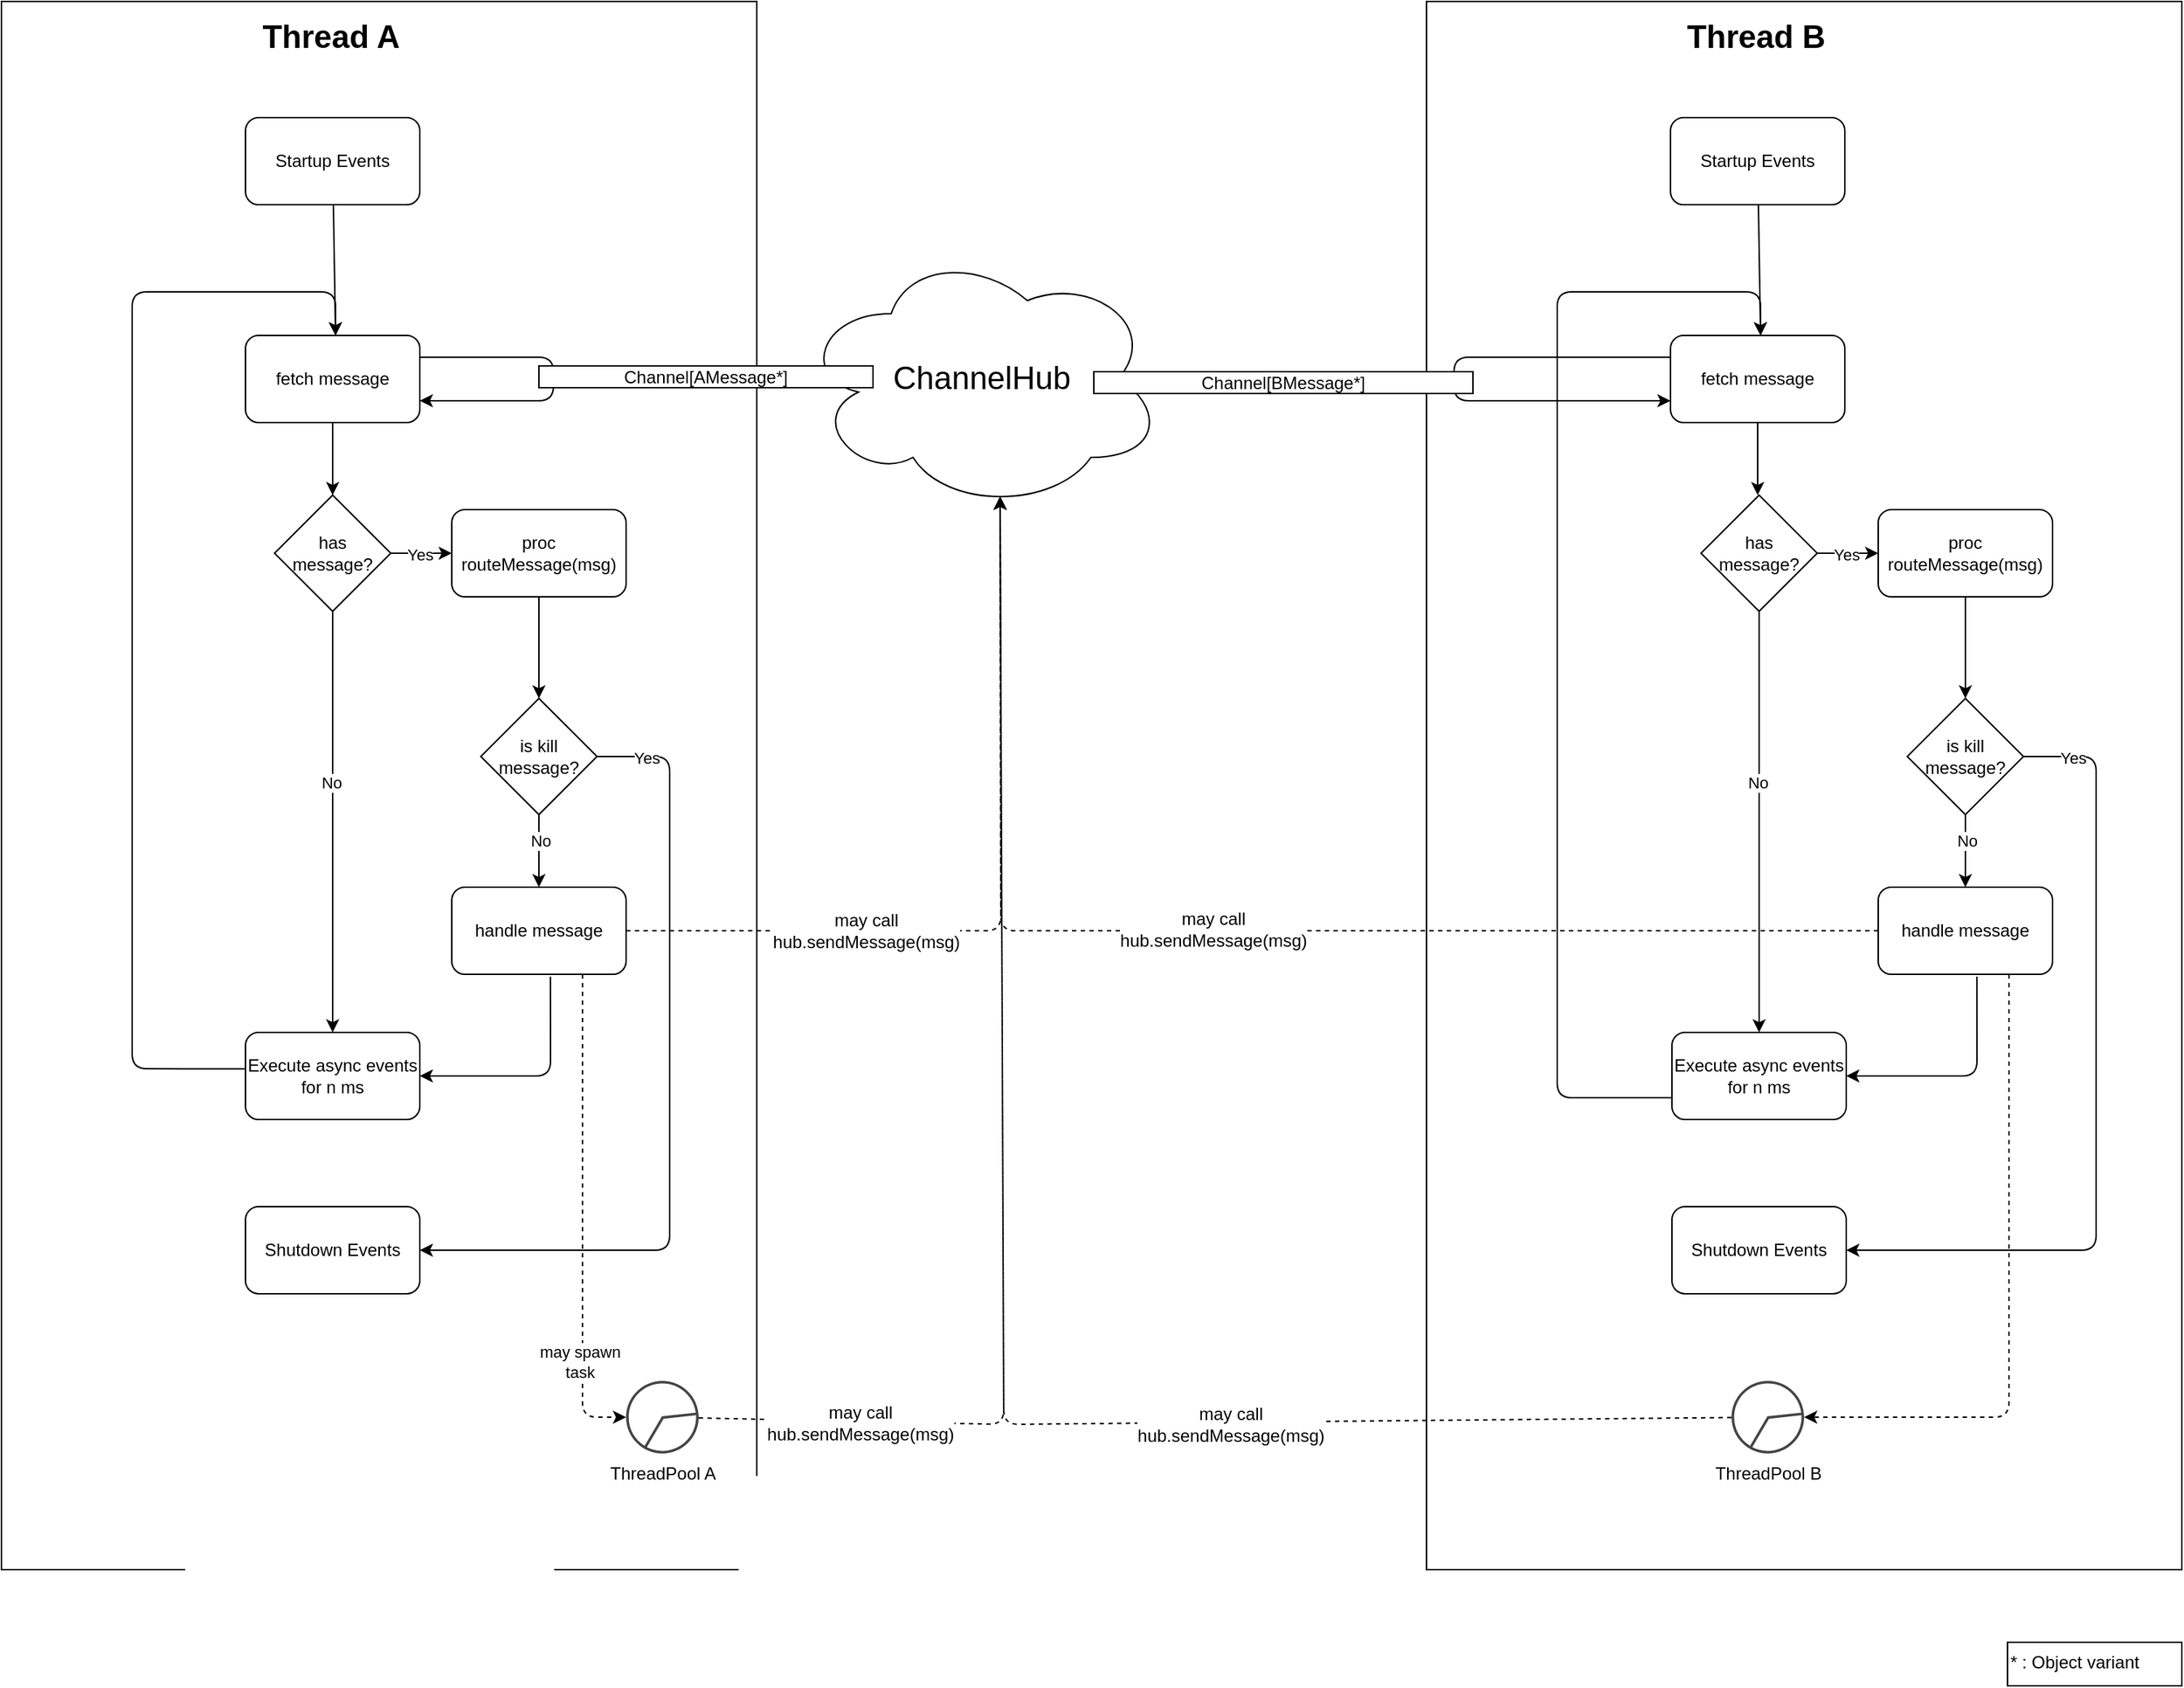 <mxfile>
    <diagram id="O4XO7rEHhI8HRugpwCh8" name="Page-1">
        <mxGraphModel dx="1009" dy="1006" grid="1" gridSize="10" guides="1" tooltips="1" connect="1" arrows="1" fold="1" page="1" pageScale="1" pageWidth="827" pageHeight="1169" background="none" math="0" shadow="0">
            <root>
                <mxCell id="0"/>
                <mxCell id="1" parent="0"/>
                <mxCell id="27" value="" style="rounded=0;whiteSpace=wrap;html=1;" parent="1" vertex="1">
                    <mxGeometry width="520" height="1080" as="geometry"/>
                </mxCell>
                <mxCell id="11" value="" style="edgeStyle=none;html=1;" parent="1" source="2" target="5" edge="1">
                    <mxGeometry relative="1" as="geometry"/>
                </mxCell>
                <mxCell id="2" value="fetch message" style="rounded=1;whiteSpace=wrap;html=1;" parent="1" vertex="1">
                    <mxGeometry x="168" y="230" width="120" height="60" as="geometry"/>
                </mxCell>
                <mxCell id="10" style="edgeStyle=none;html=1;entryX=1;entryY=0.5;entryDx=0;entryDy=0;exitX=0.566;exitY=1.028;exitDx=0;exitDy=0;exitPerimeter=0;" parent="1" source="3" target="4" edge="1">
                    <mxGeometry relative="1" as="geometry">
                        <Array as="points">
                            <mxPoint x="378" y="740"/>
                        </Array>
                        <mxPoint x="610" y="760" as="sourcePoint"/>
                    </mxGeometry>
                </mxCell>
                <mxCell id="35" style="edgeStyle=none;html=1;exitX=1;exitY=0.5;exitDx=0;exitDy=0;entryX=0.55;entryY=0.95;entryDx=0;entryDy=0;entryPerimeter=0;fontSize=22;startArrow=none;startFill=0;endArrow=classic;endFill=1;dashed=1;" parent="1" source="3" target="29" edge="1">
                    <mxGeometry relative="1" as="geometry">
                        <Array as="points">
                            <mxPoint x="688" y="640"/>
                        </Array>
                    </mxGeometry>
                </mxCell>
                <mxCell id="66" value="may call&lt;br&gt;hub.sendMessage(msg)" style="edgeLabel;html=1;align=center;verticalAlign=middle;resizable=0;points=[];fontSize=12;" parent="35" vertex="1" connectable="0">
                    <mxGeometry x="-0.229" relative="1" as="geometry">
                        <mxPoint x="-50" as="offset"/>
                    </mxGeometry>
                </mxCell>
                <mxCell id="92" style="edgeStyle=none;html=1;exitX=0.75;exitY=1;exitDx=0;exitDy=0;dashed=1;" edge="1" parent="1" source="3" target="90">
                    <mxGeometry relative="1" as="geometry">
                        <Array as="points">
                            <mxPoint x="400" y="975"/>
                        </Array>
                    </mxGeometry>
                </mxCell>
                <mxCell id="96" value="may spawn&lt;br&gt;task" style="edgeLabel;html=1;align=center;verticalAlign=middle;resizable=0;points=[];" vertex="1" connectable="0" parent="92">
                    <mxGeometry x="0.591" y="-2" relative="1" as="geometry">
                        <mxPoint as="offset"/>
                    </mxGeometry>
                </mxCell>
                <mxCell id="3" value="handle message" style="rounded=1;whiteSpace=wrap;html=1;" parent="1" vertex="1">
                    <mxGeometry x="310" y="610" width="120" height="60" as="geometry"/>
                </mxCell>
                <mxCell id="12" style="edgeStyle=none;html=1;exitX=-0.005;exitY=0.419;exitDx=0;exitDy=0;exitPerimeter=0;" parent="1" source="4" edge="1">
                    <mxGeometry relative="1" as="geometry">
                        <mxPoint x="230" y="230" as="targetPoint"/>
                        <Array as="points">
                            <mxPoint x="90" y="735"/>
                            <mxPoint x="90" y="200"/>
                            <mxPoint x="230" y="200"/>
                        </Array>
                    </mxGeometry>
                </mxCell>
                <mxCell id="4" value="Execute async events for n ms" style="rounded=1;whiteSpace=wrap;html=1;" parent="1" vertex="1">
                    <mxGeometry x="168" y="710" width="120" height="60" as="geometry"/>
                </mxCell>
                <mxCell id="6" style="edgeStyle=none;html=1;entryX=0.5;entryY=0;entryDx=0;entryDy=0;startArrow=none;exitX=0.5;exitY=1;exitDx=0;exitDy=0;" parent="1" source="17" target="3" edge="1">
                    <mxGeometry relative="1" as="geometry">
                        <Array as="points"/>
                    </mxGeometry>
                </mxCell>
                <mxCell id="20" value="No" style="edgeLabel;html=1;align=center;verticalAlign=middle;resizable=0;points=[];" parent="6" vertex="1" connectable="0">
                    <mxGeometry x="0.562" y="1" relative="1" as="geometry">
                        <mxPoint y="-21" as="offset"/>
                    </mxGeometry>
                </mxCell>
                <mxCell id="7" value="" style="edgeStyle=none;html=1;" parent="1" source="5" target="4" edge="1">
                    <mxGeometry relative="1" as="geometry"/>
                </mxCell>
                <mxCell id="9" value="No" style="edgeLabel;html=1;align=center;verticalAlign=middle;resizable=0;points=[];" parent="7" vertex="1" connectable="0">
                    <mxGeometry x="-0.189" y="-1" relative="1" as="geometry">
                        <mxPoint as="offset"/>
                    </mxGeometry>
                </mxCell>
                <mxCell id="5" value="has message?" style="rhombus;whiteSpace=wrap;html=1;" parent="1" vertex="1">
                    <mxGeometry x="188" y="340" width="80" height="80" as="geometry"/>
                </mxCell>
                <mxCell id="14" style="edgeStyle=none;html=1;" parent="1" source="13" edge="1">
                    <mxGeometry relative="1" as="geometry">
                        <mxPoint x="230" y="230" as="targetPoint"/>
                    </mxGeometry>
                </mxCell>
                <mxCell id="13" value="Startup Events" style="rounded=1;whiteSpace=wrap;html=1;" parent="1" vertex="1">
                    <mxGeometry x="168" y="80" width="120" height="60" as="geometry"/>
                </mxCell>
                <mxCell id="15" value="Shutdown Events" style="rounded=1;whiteSpace=wrap;html=1;" parent="1" vertex="1">
                    <mxGeometry x="168" y="830" width="120" height="60" as="geometry"/>
                </mxCell>
                <mxCell id="18" value="" style="edgeStyle=none;html=1;endArrow=classic;exitX=1;exitY=0.5;exitDx=0;exitDy=0;startArrow=none;startFill=0;endFill=1;entryX=0;entryY=0.5;entryDx=0;entryDy=0;" parent="1" source="5" target="68" edge="1">
                    <mxGeometry relative="1" as="geometry">
                        <mxPoint x="280" y="360" as="sourcePoint"/>
                        <mxPoint x="310" y="350" as="targetPoint"/>
                        <Array as="points"/>
                    </mxGeometry>
                </mxCell>
                <mxCell id="19" value="Yes" style="edgeLabel;html=1;align=center;verticalAlign=middle;resizable=0;points=[];" parent="18" vertex="1" connectable="0">
                    <mxGeometry x="-0.356" y="-1" relative="1" as="geometry">
                        <mxPoint x="6" as="offset"/>
                    </mxGeometry>
                </mxCell>
                <mxCell id="21" style="edgeStyle=none;html=1;exitX=1;exitY=0.5;exitDx=0;exitDy=0;entryX=1;entryY=0.5;entryDx=0;entryDy=0;" parent="1" source="17" target="15" edge="1">
                    <mxGeometry relative="1" as="geometry">
                        <Array as="points">
                            <mxPoint x="460" y="520"/>
                            <mxPoint x="460" y="860"/>
                        </Array>
                    </mxGeometry>
                </mxCell>
                <mxCell id="23" value="Yes" style="edgeLabel;html=1;align=center;verticalAlign=middle;resizable=0;points=[];" parent="21" vertex="1" connectable="0">
                    <mxGeometry x="-0.829" y="-1" relative="1" as="geometry">
                        <mxPoint x="-14" as="offset"/>
                    </mxGeometry>
                </mxCell>
                <mxCell id="17" value="is kill message?" style="rhombus;whiteSpace=wrap;html=1;" parent="1" vertex="1">
                    <mxGeometry x="330" y="480" width="80" height="80" as="geometry"/>
                </mxCell>
                <mxCell id="28" value="Thread A" style="text;html=1;strokeColor=none;fillColor=none;align=center;verticalAlign=middle;whiteSpace=wrap;rounded=0;fontSize=22;fontStyle=1" parent="1" vertex="1">
                    <mxGeometry x="166" y="10" width="122" height="30" as="geometry"/>
                </mxCell>
                <mxCell id="29" value="ChannelHub" style="ellipse;shape=cloud;whiteSpace=wrap;html=1;fontSize=22;" parent="1" vertex="1">
                    <mxGeometry x="550" y="170" width="250" height="180" as="geometry"/>
                </mxCell>
                <mxCell id="34" style="edgeStyle=none;html=1;exitX=1;exitY=0.25;exitDx=0;exitDy=0;entryX=1;entryY=0.75;entryDx=0;entryDy=0;fontSize=22;startArrow=none;startFill=0;endArrow=classic;endFill=1;" parent="1" source="2" target="2" edge="1">
                    <mxGeometry relative="1" as="geometry">
                        <Array as="points">
                            <mxPoint x="380" y="245"/>
                            <mxPoint x="380" y="275"/>
                        </Array>
                    </mxGeometry>
                </mxCell>
                <mxCell id="32" value="Channel[AMessage*]" style="rounded=0;whiteSpace=wrap;html=1;fontSize=12;" parent="1" vertex="1">
                    <mxGeometry x="370" y="251" width="230" height="15" as="geometry"/>
                </mxCell>
                <mxCell id="37" value="" style="rounded=0;whiteSpace=wrap;html=1;" parent="1" vertex="1">
                    <mxGeometry x="981" width="520" height="1080" as="geometry"/>
                </mxCell>
                <mxCell id="38" value="" style="edgeStyle=none;html=1;" parent="1" source="40" edge="1">
                    <mxGeometry relative="1" as="geometry">
                        <mxPoint x="1209" y="340" as="targetPoint"/>
                    </mxGeometry>
                </mxCell>
                <mxCell id="39" style="edgeStyle=none;html=1;exitX=0;exitY=0.25;exitDx=0;exitDy=0;entryX=0;entryY=0.75;entryDx=0;entryDy=0;fontSize=22;startArrow=none;startFill=0;endArrow=classic;endFill=1;" parent="1" source="40" target="40" edge="1">
                    <mxGeometry relative="1" as="geometry">
                        <mxPoint x="1351" y="254.75" as="targetPoint"/>
                        <Array as="points">
                            <mxPoint x="1000" y="245"/>
                            <mxPoint x="1000" y="275"/>
                        </Array>
                    </mxGeometry>
                </mxCell>
                <mxCell id="40" value="fetch message" style="rounded=1;whiteSpace=wrap;html=1;" parent="1" vertex="1">
                    <mxGeometry x="1149" y="230" width="120" height="60" as="geometry"/>
                </mxCell>
                <mxCell id="63" style="edgeStyle=none;html=1;exitX=0;exitY=0.5;exitDx=0;exitDy=0;fontSize=12;startArrow=none;startFill=0;endArrow=classic;endFill=1;entryX=0.55;entryY=0.95;entryDx=0;entryDy=0;entryPerimeter=0;dashed=1;" parent="1" source="73" target="29" edge="1">
                    <mxGeometry relative="1" as="geometry">
                        <mxPoint x="830.0" y="510" as="targetPoint"/>
                        <Array as="points">
                            <mxPoint x="688" y="640"/>
                        </Array>
                        <mxPoint x="1281" y="500" as="sourcePoint"/>
                    </mxGeometry>
                </mxCell>
                <mxCell id="67" value="may call&lt;br&gt;hub.sendMessage(msg)" style="edgeLabel;html=1;align=center;verticalAlign=middle;resizable=0;points=[];fontSize=12;" parent="63" vertex="1" connectable="0">
                    <mxGeometry x="0.192" y="-1" relative="1" as="geometry">
                        <mxPoint x="80" as="offset"/>
                    </mxGeometry>
                </mxCell>
                <mxCell id="43" style="edgeStyle=none;html=1;exitX=0;exitY=0.75;exitDx=0;exitDy=0;" parent="1" source="74" edge="1">
                    <mxGeometry relative="1" as="geometry">
                        <mxPoint x="1211" y="230" as="targetPoint"/>
                        <Array as="points">
                            <mxPoint x="1071" y="755"/>
                            <mxPoint x="1071" y="200"/>
                            <mxPoint x="1211" y="200"/>
                        </Array>
                        <mxPoint x="1148.4" y="595.14" as="sourcePoint"/>
                    </mxGeometry>
                </mxCell>
                <mxCell id="50" style="edgeStyle=none;html=1;" parent="1" source="51" edge="1">
                    <mxGeometry relative="1" as="geometry">
                        <mxPoint x="1211" y="230" as="targetPoint"/>
                    </mxGeometry>
                </mxCell>
                <mxCell id="51" value="Startup Events" style="rounded=1;whiteSpace=wrap;html=1;" parent="1" vertex="1">
                    <mxGeometry x="1149" y="80" width="120" height="60" as="geometry"/>
                </mxCell>
                <mxCell id="58" value="Thread B" style="text;html=1;strokeColor=none;fillColor=none;align=center;verticalAlign=middle;whiteSpace=wrap;rounded=0;fontSize=22;fontStyle=1" parent="1" vertex="1">
                    <mxGeometry x="1147" y="10" width="122" height="30" as="geometry"/>
                </mxCell>
                <mxCell id="60" value="Channel[BMessage*]" style="rounded=0;whiteSpace=wrap;html=1;fontSize=12;" parent="1" vertex="1">
                    <mxGeometry x="752" y="255" width="261" height="15" as="geometry"/>
                </mxCell>
                <mxCell id="69" style="edgeStyle=none;html=1;exitX=0.5;exitY=1;exitDx=0;exitDy=0;entryX=0.5;entryY=0;entryDx=0;entryDy=0;" edge="1" parent="1" source="68" target="17">
                    <mxGeometry relative="1" as="geometry"/>
                </mxCell>
                <mxCell id="68" value="proc routeMessage(msg)" style="rounded=1;whiteSpace=wrap;html=1;" vertex="1" parent="1">
                    <mxGeometry x="310" y="350" width="120" height="60" as="geometry"/>
                </mxCell>
                <mxCell id="70" style="edgeStyle=none;html=1;entryX=1;entryY=0.5;entryDx=0;entryDy=0;exitX=0.566;exitY=1.028;exitDx=0;exitDy=0;exitPerimeter=0;" edge="1" parent="1" source="73" target="74">
                    <mxGeometry relative="1" as="geometry">
                        <Array as="points">
                            <mxPoint x="1360" y="740"/>
                        </Array>
                        <mxPoint x="1592" y="760" as="sourcePoint"/>
                    </mxGeometry>
                </mxCell>
                <mxCell id="94" style="edgeStyle=none;html=1;exitX=0.75;exitY=1;exitDx=0;exitDy=0;dashed=1;" edge="1" parent="1" source="73" target="91">
                    <mxGeometry relative="1" as="geometry">
                        <Array as="points">
                            <mxPoint x="1382" y="975"/>
                        </Array>
                    </mxGeometry>
                </mxCell>
                <mxCell id="73" value="handle message" style="rounded=1;whiteSpace=wrap;html=1;" vertex="1" parent="1">
                    <mxGeometry x="1292" y="610" width="120" height="60" as="geometry"/>
                </mxCell>
                <mxCell id="74" value="Execute async events for n ms" style="rounded=1;whiteSpace=wrap;html=1;" vertex="1" parent="1">
                    <mxGeometry x="1150" y="710" width="120" height="60" as="geometry"/>
                </mxCell>
                <mxCell id="75" style="edgeStyle=none;html=1;entryX=0.5;entryY=0;entryDx=0;entryDy=0;startArrow=none;exitX=0.5;exitY=1;exitDx=0;exitDy=0;" edge="1" parent="1" source="85" target="73">
                    <mxGeometry relative="1" as="geometry">
                        <Array as="points"/>
                    </mxGeometry>
                </mxCell>
                <mxCell id="76" value="No" style="edgeLabel;html=1;align=center;verticalAlign=middle;resizable=0;points=[];" vertex="1" connectable="0" parent="75">
                    <mxGeometry x="0.562" y="1" relative="1" as="geometry">
                        <mxPoint y="-21" as="offset"/>
                    </mxGeometry>
                </mxCell>
                <mxCell id="77" value="" style="edgeStyle=none;html=1;exitX=0.5;exitY=1;exitDx=0;exitDy=0;" edge="1" parent="1" source="79">
                    <mxGeometry relative="1" as="geometry">
                        <mxPoint x="1210" y="710" as="targetPoint"/>
                    </mxGeometry>
                </mxCell>
                <mxCell id="78" value="No" style="edgeLabel;html=1;align=center;verticalAlign=middle;resizable=0;points=[];" vertex="1" connectable="0" parent="77">
                    <mxGeometry x="-0.189" y="-1" relative="1" as="geometry">
                        <mxPoint as="offset"/>
                    </mxGeometry>
                </mxCell>
                <mxCell id="79" value="has message?" style="rhombus;whiteSpace=wrap;html=1;" vertex="1" parent="1">
                    <mxGeometry x="1170" y="340" width="80" height="80" as="geometry"/>
                </mxCell>
                <mxCell id="80" value="Shutdown Events" style="rounded=1;whiteSpace=wrap;html=1;" vertex="1" parent="1">
                    <mxGeometry x="1150" y="830" width="120" height="60" as="geometry"/>
                </mxCell>
                <mxCell id="81" value="" style="edgeStyle=none;html=1;endArrow=classic;exitX=1;exitY=0.5;exitDx=0;exitDy=0;startArrow=none;startFill=0;endFill=1;entryX=0;entryY=0.5;entryDx=0;entryDy=0;" edge="1" parent="1" source="79" target="87">
                    <mxGeometry relative="1" as="geometry">
                        <mxPoint x="1262" y="360" as="sourcePoint"/>
                        <mxPoint x="1292" y="350" as="targetPoint"/>
                        <Array as="points"/>
                    </mxGeometry>
                </mxCell>
                <mxCell id="82" value="Yes" style="edgeLabel;html=1;align=center;verticalAlign=middle;resizable=0;points=[];" vertex="1" connectable="0" parent="81">
                    <mxGeometry x="-0.356" y="-1" relative="1" as="geometry">
                        <mxPoint x="6" as="offset"/>
                    </mxGeometry>
                </mxCell>
                <mxCell id="83" style="edgeStyle=none;html=1;exitX=1;exitY=0.5;exitDx=0;exitDy=0;entryX=1;entryY=0.5;entryDx=0;entryDy=0;" edge="1" parent="1" source="85" target="80">
                    <mxGeometry relative="1" as="geometry">
                        <Array as="points">
                            <mxPoint x="1442" y="520"/>
                            <mxPoint x="1442" y="860"/>
                        </Array>
                    </mxGeometry>
                </mxCell>
                <mxCell id="84" value="Yes" style="edgeLabel;html=1;align=center;verticalAlign=middle;resizable=0;points=[];" vertex="1" connectable="0" parent="83">
                    <mxGeometry x="-0.829" y="-1" relative="1" as="geometry">
                        <mxPoint x="-14" as="offset"/>
                    </mxGeometry>
                </mxCell>
                <mxCell id="85" value="is kill message?" style="rhombus;whiteSpace=wrap;html=1;" vertex="1" parent="1">
                    <mxGeometry x="1312" y="480" width="80" height="80" as="geometry"/>
                </mxCell>
                <mxCell id="86" style="edgeStyle=none;html=1;exitX=0.5;exitY=1;exitDx=0;exitDy=0;entryX=0.5;entryY=0;entryDx=0;entryDy=0;" edge="1" parent="1" source="87" target="85">
                    <mxGeometry relative="1" as="geometry"/>
                </mxCell>
                <mxCell id="87" value="proc routeMessage(msg)" style="rounded=1;whiteSpace=wrap;html=1;" vertex="1" parent="1">
                    <mxGeometry x="1292" y="350" width="120" height="60" as="geometry"/>
                </mxCell>
                <mxCell id="89" value="* : Object variant" style="rounded=0;whiteSpace=wrap;html=1;align=left;verticalAlign=top;" vertex="1" parent="1">
                    <mxGeometry x="1381" y="1130" width="120" height="30" as="geometry"/>
                </mxCell>
                <mxCell id="93" style="edgeStyle=none;html=1;fontStyle=0;entryX=0.55;entryY=0.95;entryDx=0;entryDy=0;entryPerimeter=0;dashed=1;" edge="1" parent="1" source="90" target="29">
                    <mxGeometry relative="1" as="geometry">
                        <mxPoint x="690" y="340" as="targetPoint"/>
                        <mxPoint x="610" y="960" as="sourcePoint"/>
                        <Array as="points">
                            <mxPoint x="690" y="980"/>
                        </Array>
                    </mxGeometry>
                </mxCell>
                <mxCell id="97" value="&lt;span style=&quot;color: rgba(0, 0, 0, 0); font-family: monospace; font-size: 0px; text-align: start; background-color: rgb(42, 37, 47);&quot;&gt;%3CmxGraphModel%3E%3Croot%3E%3CmxCell%20id%3D%220%22%2F%3E%3CmxCell%20id%3D%221%22%20parent%3D%220%22%2F%3E%3CmxCell%20id%3D%222%22%20value%3D%22may%20call%26lt%3Bbr%26gt%3Bhub.sendMessage(msg)%22%20style%3D%22edgeLabel%3Bhtml%3D1%3Balign%3Dcenter%3BverticalAlign%3Dmiddle%3Bresizable%3D0%3Bpoints%3D%5B%5D%3BfontSize%3D12%3B%22%20vertex%3D%221%22%20connectable%3D%220%22%20parent%3D%221%22%3E%3CmxGeometry%20x%3D%22594.634%22%20y%3D%22640%22%20as%3D%22geometry%22%2F%3E%3C%2FmxCell%3E%3C%2Froot%3E%3C%2FmxGraphModel%&lt;/span&gt;" style="edgeLabel;html=1;align=center;verticalAlign=middle;resizable=0;points=[];" vertex="1" connectable="0" parent="93">
                    <mxGeometry x="-0.794" y="-1" relative="1" as="geometry">
                        <mxPoint as="offset"/>
                    </mxGeometry>
                </mxCell>
                <mxCell id="98" value="&lt;span style=&quot;font-size: 12px;&quot;&gt;may call&lt;/span&gt;&lt;br style=&quot;font-size: 12px;&quot;&gt;&lt;span style=&quot;font-size: 12px;&quot;&gt;hub.sendMessage(msg)&lt;/span&gt;" style="edgeLabel;html=1;align=center;verticalAlign=middle;resizable=0;points=[];" vertex="1" connectable="0" parent="93">
                    <mxGeometry x="-0.766" y="-1" relative="1" as="geometry">
                        <mxPoint x="11" as="offset"/>
                    </mxGeometry>
                </mxCell>
                <mxCell id="90" value="ThreadPool A" style="sketch=0;pointerEvents=1;shadow=0;dashed=0;html=1;strokeColor=none;fillColor=#434445;aspect=fixed;labelPosition=center;verticalLabelPosition=bottom;verticalAlign=top;align=center;outlineConnect=0;shape=mxgraph.vvd.resource_pool;" vertex="1" parent="1">
                    <mxGeometry x="430" y="950" width="50" height="50" as="geometry"/>
                </mxCell>
                <mxCell id="95" style="edgeStyle=none;html=1;entryX=0.55;entryY=0.95;entryDx=0;entryDy=0;entryPerimeter=0;dashed=1;" edge="1" parent="1" source="91" target="29">
                    <mxGeometry relative="1" as="geometry">
                        <Array as="points">
                            <mxPoint x="690" y="980"/>
                        </Array>
                    </mxGeometry>
                </mxCell>
                <mxCell id="99" value="&lt;span style=&quot;font-size: 12px;&quot;&gt;may call&lt;/span&gt;&lt;br style=&quot;font-size: 12px;&quot;&gt;&lt;span style=&quot;font-size: 12px;&quot;&gt;hub.sendMessage(msg)&lt;/span&gt;" style="edgeLabel;html=1;align=center;verticalAlign=middle;resizable=0;points=[];" vertex="1" connectable="0" parent="95">
                    <mxGeometry x="-0.394" y="1" relative="1" as="geometry">
                        <mxPoint as="offset"/>
                    </mxGeometry>
                </mxCell>
                <mxCell id="91" value="ThreadPool B" style="sketch=0;pointerEvents=1;shadow=0;dashed=0;html=1;strokeColor=none;fillColor=#434445;aspect=fixed;labelPosition=center;verticalLabelPosition=bottom;verticalAlign=top;align=center;outlineConnect=0;shape=mxgraph.vvd.resource_pool;" vertex="1" parent="1">
                    <mxGeometry x="1191" y="950" width="50" height="50" as="geometry"/>
                </mxCell>
            </root>
        </mxGraphModel>
    </diagram>
</mxfile>